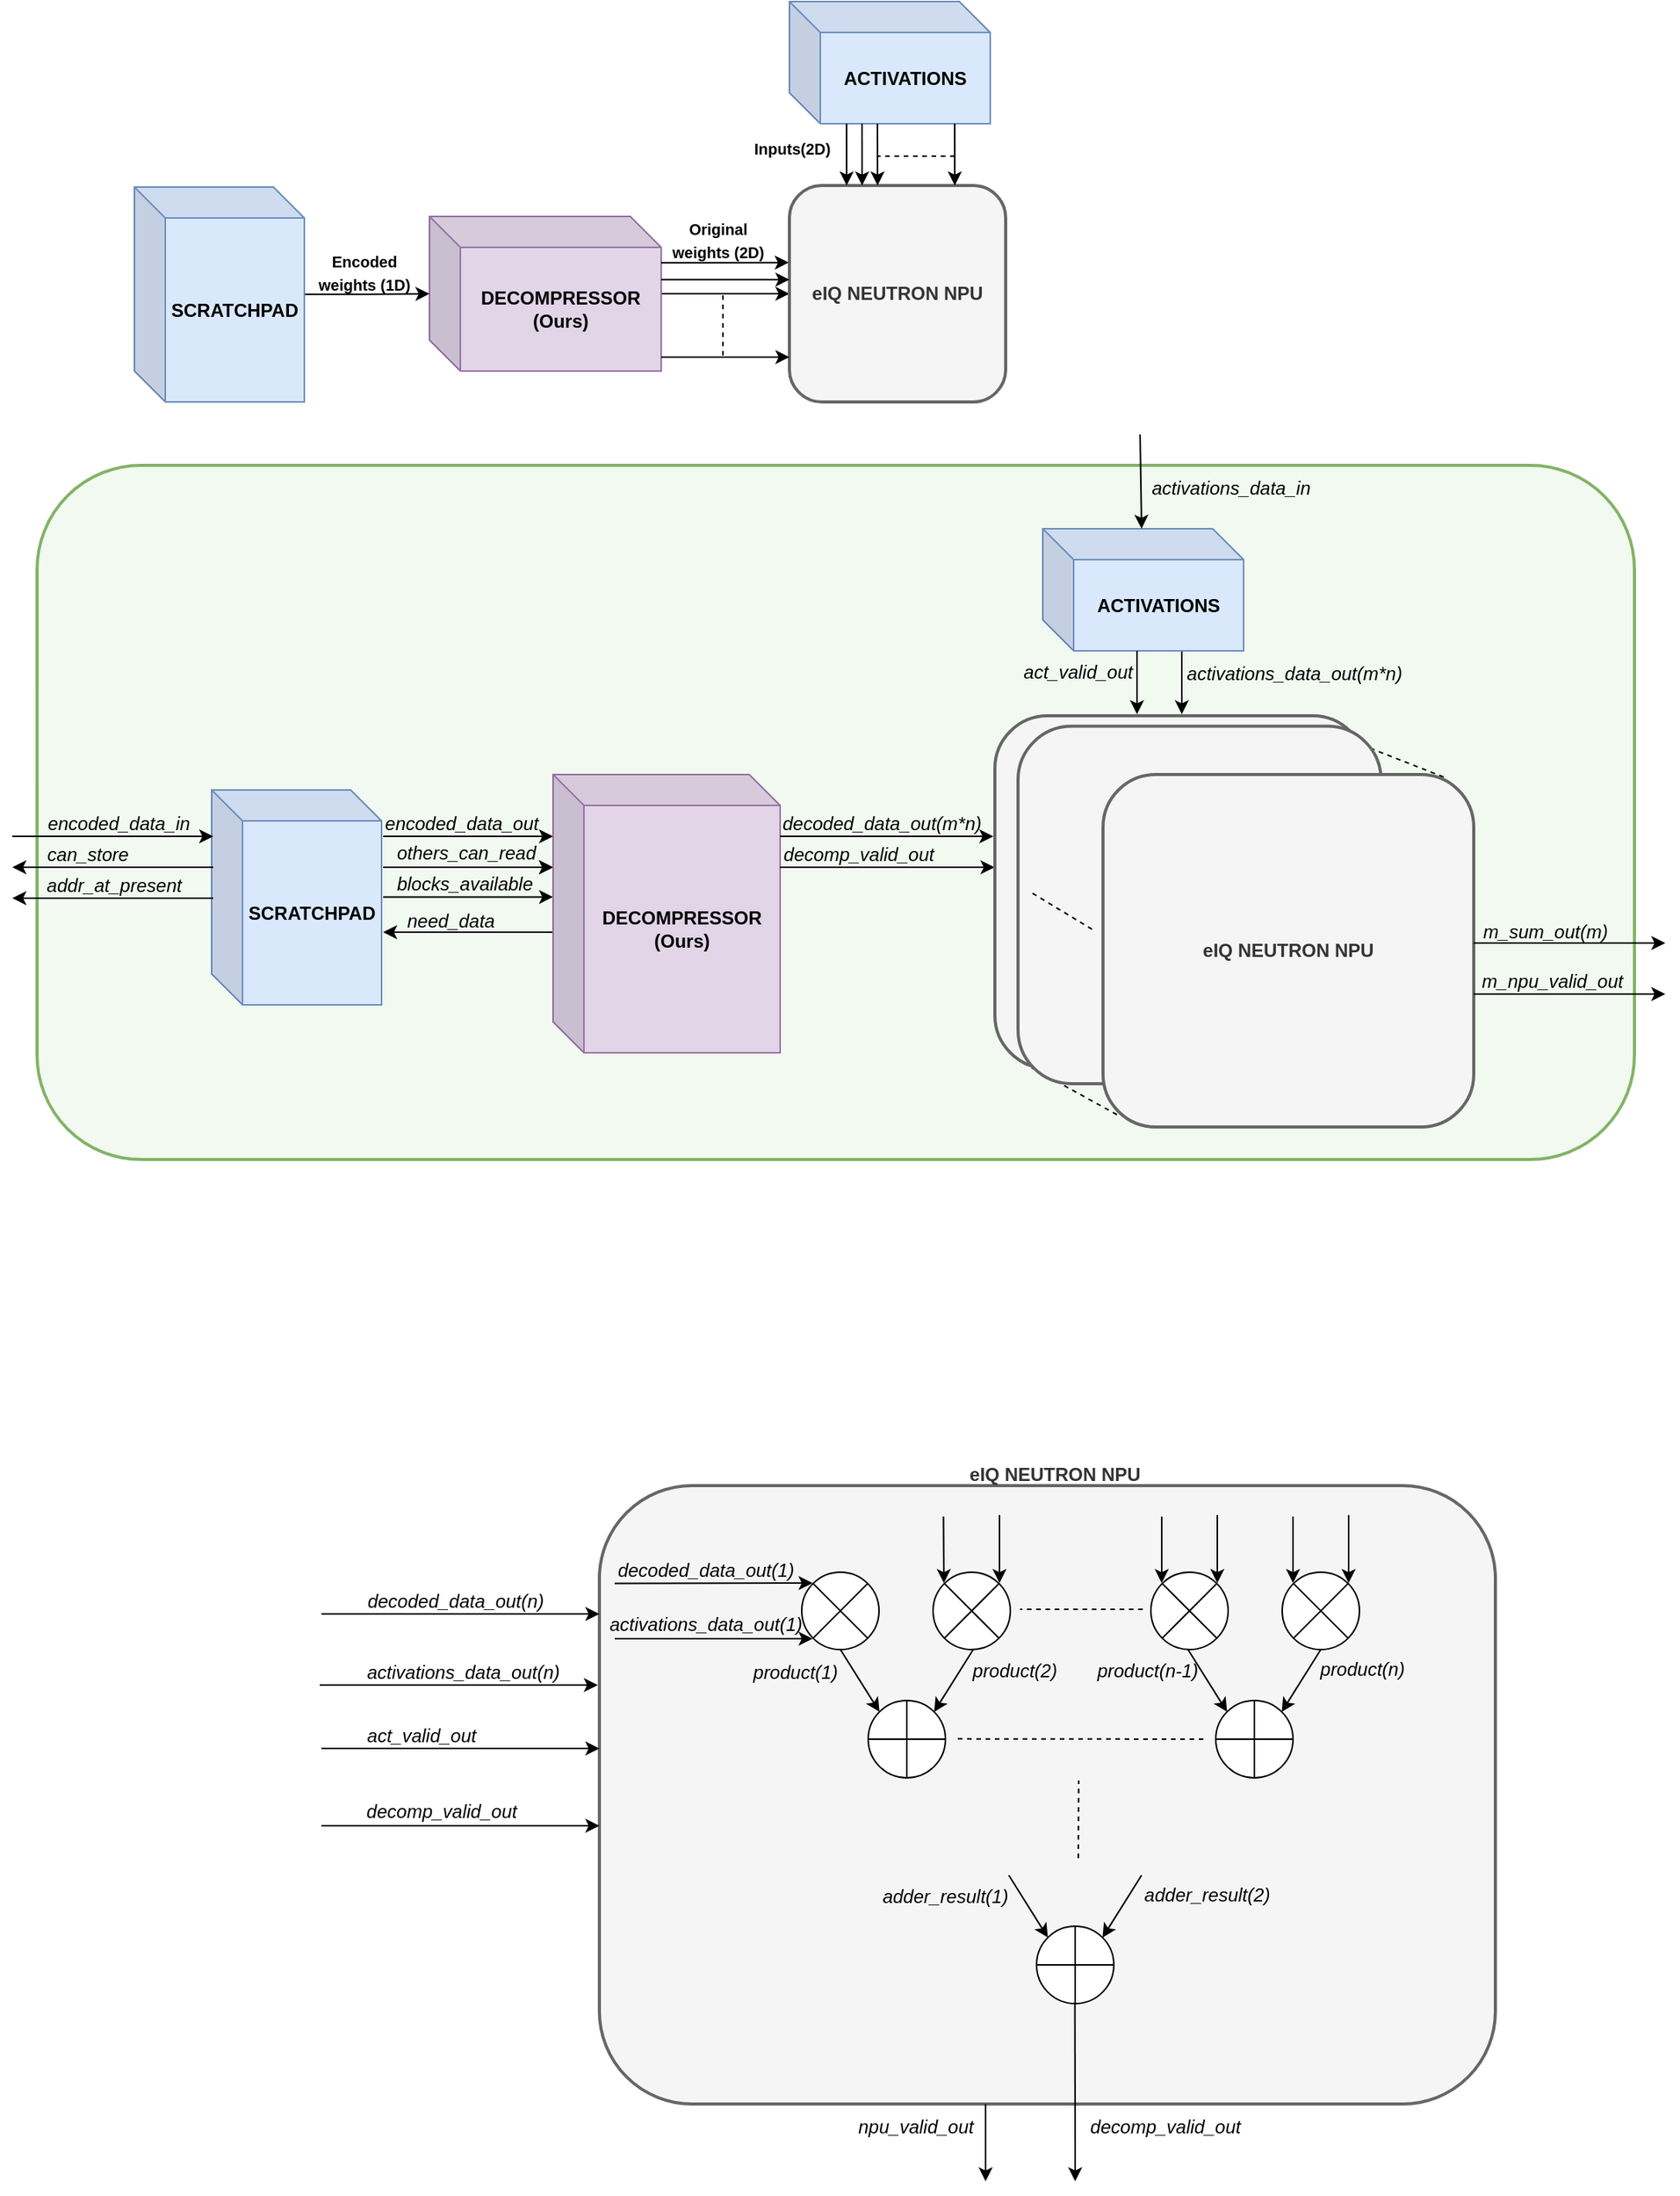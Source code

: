 <mxfile version="28.2.7">
  <diagram name="Page-1" id="RD2lEjMg1r9ExISt4TI4">
    <mxGraphModel dx="719" dy="411" grid="1" gridSize="10" guides="1" tooltips="1" connect="1" arrows="1" fold="1" page="1" pageScale="1" pageWidth="850" pageHeight="1100" math="0" shadow="0">
      <root>
        <mxCell id="0" />
        <mxCell id="1" parent="0" />
        <mxCell id="Bq_CaRP_6u7lmJN5WJHq-40" value="" style="rounded=1;whiteSpace=wrap;html=1;strokeWidth=2;fillColor=light-dark(#f1f9f0, #1f2f1e);strokeColor=#82b366;gradientColor=none;" parent="1" vertex="1">
          <mxGeometry x="26" y="440" width="1034" height="449" as="geometry" />
        </mxCell>
        <mxCell id="5oD5VQ0yYb9wX-e5ISNJ-6" value="" style="edgeStyle=orthogonalEdgeStyle;rounded=0;orthogonalLoop=1;jettySize=auto;html=1;" parent="1" source="5oD5VQ0yYb9wX-e5ISNJ-2" target="5oD5VQ0yYb9wX-e5ISNJ-5" edge="1">
          <mxGeometry relative="1" as="geometry" />
        </mxCell>
        <mxCell id="5oD5VQ0yYb9wX-e5ISNJ-2" value="&lt;b&gt;DECOMPRESSOR&lt;/b&gt;&lt;div&gt;&lt;b&gt;(Ours)&lt;/b&gt;&lt;/div&gt;" style="shape=cube;whiteSpace=wrap;html=1;boundedLbl=1;backgroundOutline=1;darkOpacity=0.05;darkOpacity2=0.1;fillColor=#e1d5e7;strokeColor=#9673a6;" parent="1" vertex="1">
          <mxGeometry x="280" y="279" width="150" height="100" as="geometry" />
        </mxCell>
        <mxCell id="5oD5VQ0yYb9wX-e5ISNJ-7" value="" style="edgeStyle=orthogonalEdgeStyle;rounded=0;orthogonalLoop=1;jettySize=auto;html=1;exitX=1.002;exitY=0.499;exitDx=0;exitDy=0;exitPerimeter=0;" parent="1" source="5oD5VQ0yYb9wX-e5ISNJ-3" target="5oD5VQ0yYb9wX-e5ISNJ-2" edge="1">
          <mxGeometry relative="1" as="geometry" />
        </mxCell>
        <mxCell id="5oD5VQ0yYb9wX-e5ISNJ-3" value="&lt;b&gt;SCRATCHPAD&lt;/b&gt;" style="shape=cube;whiteSpace=wrap;html=1;boundedLbl=1;backgroundOutline=1;darkOpacity=0.05;darkOpacity2=0.1;fillColor=#dae8fc;strokeColor=#6c8ebf;" parent="1" vertex="1">
          <mxGeometry x="89" y="260" width="110" height="139" as="geometry" />
        </mxCell>
        <mxCell id="5oD5VQ0yYb9wX-e5ISNJ-5" value="&lt;b&gt;eIQ NEUTRON NPU&lt;/b&gt;" style="rounded=1;whiteSpace=wrap;html=1;fillColor=#f5f5f5;strokeColor=#666666;strokeWidth=2;fontColor=#333333;" parent="1" vertex="1">
          <mxGeometry x="513" y="259" width="140" height="140" as="geometry" />
        </mxCell>
        <mxCell id="NZvLJ7g3TTBVGvGm7QKT-1" value="&lt;b&gt;ACTIVATIONS&lt;/b&gt;" style="shape=cube;whiteSpace=wrap;html=1;boundedLbl=1;backgroundOutline=1;darkOpacity=0.05;darkOpacity2=0.1;fillColor=#dae8fc;strokeColor=#6c8ebf;" parent="1" vertex="1">
          <mxGeometry x="513" y="140" width="130" height="79" as="geometry" />
        </mxCell>
        <mxCell id="NZvLJ7g3TTBVGvGm7QKT-3" value="&lt;b&gt;&lt;font style=&quot;font-size: 10px;&quot;&gt;Encoded weights (1D)&lt;/font&gt;&lt;/b&gt;" style="text;html=1;whiteSpace=wrap;strokeColor=none;fillColor=none;align=center;verticalAlign=middle;rounded=0;" parent="1" vertex="1">
          <mxGeometry x="203" y="300" width="70" height="30" as="geometry" />
        </mxCell>
        <mxCell id="NZvLJ7g3TTBVGvGm7QKT-4" value="&lt;b&gt;&lt;font style=&quot;font-size: 10px;&quot;&gt;Original weights (2D)&lt;/font&gt;&lt;/b&gt;" style="text;html=1;whiteSpace=wrap;strokeColor=none;fillColor=none;align=center;verticalAlign=middle;rounded=0;" parent="1" vertex="1">
          <mxGeometry x="432" y="279" width="70" height="30" as="geometry" />
        </mxCell>
        <mxCell id="NZvLJ7g3TTBVGvGm7QKT-5" value="" style="endArrow=classic;html=1;rounded=0;entryX=-0.003;entryY=0.356;entryDx=0;entryDy=0;entryPerimeter=0;" parent="1" target="5oD5VQ0yYb9wX-e5ISNJ-5" edge="1">
          <mxGeometry width="50" height="50" relative="1" as="geometry">
            <mxPoint x="430" y="309" as="sourcePoint" />
            <mxPoint x="510" y="309" as="targetPoint" />
          </mxGeometry>
        </mxCell>
        <mxCell id="NZvLJ7g3TTBVGvGm7QKT-6" value="" style="endArrow=classic;html=1;rounded=0;entryX=-0.003;entryY=0.356;entryDx=0;entryDy=0;entryPerimeter=0;" parent="1" edge="1">
          <mxGeometry width="50" height="50" relative="1" as="geometry">
            <mxPoint x="430" y="319.88" as="sourcePoint" />
            <mxPoint x="513" y="319.88" as="targetPoint" />
          </mxGeometry>
        </mxCell>
        <mxCell id="NZvLJ7g3TTBVGvGm7QKT-7" value="" style="endArrow=classic;html=1;rounded=0;entryX=-0.003;entryY=0.356;entryDx=0;entryDy=0;entryPerimeter=0;" parent="1" edge="1">
          <mxGeometry width="50" height="50" relative="1" as="geometry">
            <mxPoint x="430" y="370" as="sourcePoint" />
            <mxPoint x="513" y="370" as="targetPoint" />
          </mxGeometry>
        </mxCell>
        <mxCell id="NZvLJ7g3TTBVGvGm7QKT-8" value="" style="endArrow=none;dashed=1;html=1;rounded=0;" parent="1" edge="1">
          <mxGeometry width="50" height="50" relative="1" as="geometry">
            <mxPoint x="470" y="369" as="sourcePoint" />
            <mxPoint x="470" y="328" as="targetPoint" />
          </mxGeometry>
        </mxCell>
        <mxCell id="NZvLJ7g3TTBVGvGm7QKT-9" value="" style="endArrow=classic;html=1;rounded=0;entryX=0.479;entryY=0.007;entryDx=0;entryDy=0;entryPerimeter=0;" parent="1" edge="1">
          <mxGeometry width="50" height="50" relative="1" as="geometry">
            <mxPoint x="570" y="219" as="sourcePoint" />
            <mxPoint x="570.06" y="258.98" as="targetPoint" />
          </mxGeometry>
        </mxCell>
        <mxCell id="NZvLJ7g3TTBVGvGm7QKT-10" value="" style="endArrow=classic;html=1;rounded=0;entryX=0.479;entryY=0.007;entryDx=0;entryDy=0;entryPerimeter=0;" parent="1" edge="1">
          <mxGeometry width="50" height="50" relative="1" as="geometry">
            <mxPoint x="560" y="219" as="sourcePoint" />
            <mxPoint x="560.06" y="258.98" as="targetPoint" />
          </mxGeometry>
        </mxCell>
        <mxCell id="NZvLJ7g3TTBVGvGm7QKT-11" value="" style="endArrow=classic;html=1;rounded=0;entryX=0.479;entryY=0.007;entryDx=0;entryDy=0;entryPerimeter=0;" parent="1" edge="1">
          <mxGeometry width="50" height="50" relative="1" as="geometry">
            <mxPoint x="550" y="219.02" as="sourcePoint" />
            <mxPoint x="550.06" y="259" as="targetPoint" />
          </mxGeometry>
        </mxCell>
        <mxCell id="NZvLJ7g3TTBVGvGm7QKT-12" value="" style="endArrow=classic;html=1;rounded=0;entryX=0.479;entryY=0.007;entryDx=0;entryDy=0;entryPerimeter=0;" parent="1" edge="1">
          <mxGeometry width="50" height="50" relative="1" as="geometry">
            <mxPoint x="620" y="219" as="sourcePoint" />
            <mxPoint x="620.06" y="258.98" as="targetPoint" />
          </mxGeometry>
        </mxCell>
        <mxCell id="NZvLJ7g3TTBVGvGm7QKT-13" value="" style="endArrow=none;dashed=1;html=1;rounded=0;" parent="1" edge="1">
          <mxGeometry width="50" height="50" relative="1" as="geometry">
            <mxPoint x="620" y="240" as="sourcePoint" />
            <mxPoint x="570" y="240" as="targetPoint" />
          </mxGeometry>
        </mxCell>
        <mxCell id="NZvLJ7g3TTBVGvGm7QKT-14" value="&lt;b&gt;&lt;font style=&quot;font-size: 10px;&quot;&gt;Inputs(2D)&lt;/font&gt;&lt;/b&gt;" style="text;html=1;whiteSpace=wrap;strokeColor=none;fillColor=none;align=center;verticalAlign=middle;rounded=0;" parent="1" vertex="1">
          <mxGeometry x="480" y="220" width="70" height="30" as="geometry" />
        </mxCell>
        <mxCell id="Bq_CaRP_6u7lmJN5WJHq-1" value="&lt;b&gt;SCRATCHPAD&lt;/b&gt;" style="shape=cube;whiteSpace=wrap;html=1;boundedLbl=1;backgroundOutline=1;darkOpacity=0.05;darkOpacity2=0.1;fillColor=#dae8fc;strokeColor=#6c8ebf;" parent="1" vertex="1">
          <mxGeometry x="139" y="650" width="110" height="139" as="geometry" />
        </mxCell>
        <mxCell id="Bq_CaRP_6u7lmJN5WJHq-2" value="" style="endArrow=classic;html=1;rounded=0;" parent="1" edge="1">
          <mxGeometry width="50" height="50" relative="1" as="geometry">
            <mxPoint x="10" y="680" as="sourcePoint" />
            <mxPoint x="140" y="680" as="targetPoint" />
          </mxGeometry>
        </mxCell>
        <mxCell id="Bq_CaRP_6u7lmJN5WJHq-3" value="" style="endArrow=classic;html=1;rounded=0;" parent="1" edge="1">
          <mxGeometry width="50" height="50" relative="1" as="geometry">
            <mxPoint x="140" y="700" as="sourcePoint" />
            <mxPoint x="10" y="700" as="targetPoint" />
          </mxGeometry>
        </mxCell>
        <mxCell id="Bq_CaRP_6u7lmJN5WJHq-4" value="" style="endArrow=classic;html=1;rounded=0;" parent="1" edge="1">
          <mxGeometry width="50" height="50" relative="1" as="geometry">
            <mxPoint x="140" y="720" as="sourcePoint" />
            <mxPoint x="10" y="720" as="targetPoint" />
          </mxGeometry>
        </mxCell>
        <mxCell id="Bq_CaRP_6u7lmJN5WJHq-5" value="&lt;i&gt;encoded_data_in&lt;/i&gt;" style="text;html=1;whiteSpace=wrap;strokeColor=none;fillColor=none;align=center;verticalAlign=middle;rounded=0;" parent="1" vertex="1">
          <mxGeometry x="49" y="657" width="60" height="30" as="geometry" />
        </mxCell>
        <mxCell id="Bq_CaRP_6u7lmJN5WJHq-6" value="&lt;i&gt;can_store&lt;/i&gt;" style="text;html=1;whiteSpace=wrap;strokeColor=none;fillColor=none;align=center;verticalAlign=middle;rounded=0;" parent="1" vertex="1">
          <mxGeometry x="29" y="677" width="60" height="30" as="geometry" />
        </mxCell>
        <mxCell id="Bq_CaRP_6u7lmJN5WJHq-7" value="&lt;i&gt;addr_at_present&lt;/i&gt;" style="text;html=1;whiteSpace=wrap;strokeColor=none;fillColor=none;align=center;verticalAlign=middle;rounded=0;" parent="1" vertex="1">
          <mxGeometry x="46" y="697" width="60" height="30" as="geometry" />
        </mxCell>
        <mxCell id="Bq_CaRP_6u7lmJN5WJHq-8" value="" style="endArrow=classic;html=1;rounded=0;" parent="1" edge="1">
          <mxGeometry width="50" height="50" relative="1" as="geometry">
            <mxPoint x="250" y="680" as="sourcePoint" />
            <mxPoint x="360" y="680" as="targetPoint" />
          </mxGeometry>
        </mxCell>
        <mxCell id="Bq_CaRP_6u7lmJN5WJHq-9" value="&lt;i&gt;encoded_data_out&lt;/i&gt;" style="text;html=1;whiteSpace=wrap;strokeColor=none;fillColor=none;align=center;verticalAlign=middle;rounded=0;" parent="1" vertex="1">
          <mxGeometry x="271" y="657" width="60" height="30" as="geometry" />
        </mxCell>
        <mxCell id="Bq_CaRP_6u7lmJN5WJHq-10" value="" style="endArrow=classic;html=1;rounded=0;" parent="1" edge="1">
          <mxGeometry width="50" height="50" relative="1" as="geometry">
            <mxPoint x="250" y="700" as="sourcePoint" />
            <mxPoint x="360" y="700" as="targetPoint" />
          </mxGeometry>
        </mxCell>
        <mxCell id="Bq_CaRP_6u7lmJN5WJHq-11" value="&lt;i&gt;others_can_read&lt;/i&gt;" style="text;html=1;whiteSpace=wrap;strokeColor=none;fillColor=none;align=center;verticalAlign=middle;rounded=0;" parent="1" vertex="1">
          <mxGeometry x="274" y="676" width="60" height="30" as="geometry" />
        </mxCell>
        <mxCell id="Bq_CaRP_6u7lmJN5WJHq-14" value="" style="endArrow=classic;html=1;rounded=0;" parent="1" edge="1">
          <mxGeometry width="50" height="50" relative="1" as="geometry">
            <mxPoint x="250" y="700" as="sourcePoint" />
            <mxPoint x="360" y="700" as="targetPoint" />
          </mxGeometry>
        </mxCell>
        <mxCell id="Bq_CaRP_6u7lmJN5WJHq-15" value="" style="endArrow=classic;html=1;rounded=0;" parent="1" edge="1">
          <mxGeometry width="50" height="50" relative="1" as="geometry">
            <mxPoint x="250" y="719.21" as="sourcePoint" />
            <mxPoint x="360" y="719.21" as="targetPoint" />
          </mxGeometry>
        </mxCell>
        <mxCell id="Bq_CaRP_6u7lmJN5WJHq-16" value="&lt;i&gt;blocks_available&lt;/i&gt;" style="text;html=1;whiteSpace=wrap;strokeColor=none;fillColor=none;align=center;verticalAlign=middle;rounded=0;" parent="1" vertex="1">
          <mxGeometry x="273" y="696" width="60" height="30" as="geometry" />
        </mxCell>
        <mxCell id="Bq_CaRP_6u7lmJN5WJHq-17" value="" style="endArrow=classic;html=1;rounded=0;" parent="1" edge="1">
          <mxGeometry width="50" height="50" relative="1" as="geometry">
            <mxPoint x="360" y="742" as="sourcePoint" />
            <mxPoint x="250" y="742" as="targetPoint" />
          </mxGeometry>
        </mxCell>
        <mxCell id="Bq_CaRP_6u7lmJN5WJHq-18" value="&lt;i&gt;need_data&lt;/i&gt;" style="text;html=1;whiteSpace=wrap;strokeColor=none;fillColor=none;align=center;verticalAlign=middle;rounded=0;" parent="1" vertex="1">
          <mxGeometry x="264" y="720" width="60" height="30" as="geometry" />
        </mxCell>
        <mxCell id="Bq_CaRP_6u7lmJN5WJHq-19" value="&lt;b&gt;DECOMPRESSOR&lt;/b&gt;&lt;div&gt;&lt;b&gt;(Ours)&lt;/b&gt;&lt;/div&gt;" style="shape=cube;whiteSpace=wrap;html=1;boundedLbl=1;backgroundOutline=1;darkOpacity=0.05;darkOpacity2=0.1;fillColor=#e1d5e7;strokeColor=#9673a6;" parent="1" vertex="1">
          <mxGeometry x="360" y="640" width="147" height="180" as="geometry" />
        </mxCell>
        <mxCell id="Bq_CaRP_6u7lmJN5WJHq-20" value="" style="endArrow=classic;html=1;rounded=0;" parent="1" edge="1">
          <mxGeometry width="50" height="50" relative="1" as="geometry">
            <mxPoint x="507" y="680" as="sourcePoint" />
            <mxPoint x="645" y="680" as="targetPoint" />
          </mxGeometry>
        </mxCell>
        <mxCell id="Bq_CaRP_6u7lmJN5WJHq-21" value="&lt;i&gt;decoded_data_out(m*n)&lt;/i&gt;" style="text;html=1;whiteSpace=wrap;strokeColor=none;fillColor=none;align=center;verticalAlign=middle;rounded=0;" parent="1" vertex="1">
          <mxGeometry x="544" y="657" width="58" height="30" as="geometry" />
        </mxCell>
        <mxCell id="Bq_CaRP_6u7lmJN5WJHq-22" value="" style="endArrow=classic;html=1;rounded=0;entryX=-0.001;entryY=0.43;entryDx=0;entryDy=0;entryPerimeter=0;" parent="1" target="Bq_CaRP_6u7lmJN5WJHq-24" edge="1">
          <mxGeometry width="50" height="50" relative="1" as="geometry">
            <mxPoint x="507" y="700" as="sourcePoint" />
            <mxPoint x="640" y="700" as="targetPoint" />
          </mxGeometry>
        </mxCell>
        <mxCell id="Bq_CaRP_6u7lmJN5WJHq-23" value="&lt;i&gt;decomp_valid_out&lt;/i&gt;" style="text;html=1;whiteSpace=wrap;strokeColor=none;fillColor=none;align=center;verticalAlign=middle;rounded=0;" parent="1" vertex="1">
          <mxGeometry x="529" y="677" width="58" height="30" as="geometry" />
        </mxCell>
        <mxCell id="Bq_CaRP_6u7lmJN5WJHq-29" value="" style="endArrow=none;dashed=1;html=1;rounded=0;" parent="1" edge="1">
          <mxGeometry width="50" height="50" relative="1" as="geometry">
            <mxPoint x="725" y="860" as="sourcePoint" />
            <mxPoint x="665" y="827" as="targetPoint" />
          </mxGeometry>
        </mxCell>
        <mxCell id="Bq_CaRP_6u7lmJN5WJHq-30" value="" style="endArrow=none;dashed=1;html=1;rounded=0;exitX=0.906;exitY=0.007;exitDx=0;exitDy=0;exitPerimeter=0;" parent="1" edge="1">
          <mxGeometry width="50" height="50" relative="1" as="geometry">
            <mxPoint x="936.44" y="641.596" as="sourcePoint" />
            <mxPoint x="843" y="605" as="targetPoint" />
          </mxGeometry>
        </mxCell>
        <mxCell id="Bq_CaRP_6u7lmJN5WJHq-31" value="" style="endArrow=classic;html=1;rounded=0;" parent="1" edge="1">
          <mxGeometry width="50" height="50" relative="1" as="geometry">
            <mxPoint x="767" y="560" as="sourcePoint" />
            <mxPoint x="767" y="601" as="targetPoint" />
          </mxGeometry>
        </mxCell>
        <mxCell id="Bq_CaRP_6u7lmJN5WJHq-32" value="&lt;b&gt;ACTIVATIONS&lt;/b&gt;" style="shape=cube;whiteSpace=wrap;html=1;boundedLbl=1;backgroundOutline=1;darkOpacity=0.05;darkOpacity2=0.1;fillColor=#dae8fc;strokeColor=#6c8ebf;" parent="1" vertex="1">
          <mxGeometry x="677" y="481" width="130" height="79" as="geometry" />
        </mxCell>
        <mxCell id="Bq_CaRP_6u7lmJN5WJHq-33" value="&lt;i&gt;activations_data_out(m*n)&lt;/i&gt;" style="text;html=1;whiteSpace=wrap;strokeColor=none;fillColor=none;align=center;verticalAlign=middle;rounded=0;" parent="1" vertex="1">
          <mxGeometry x="770" y="560" width="140" height="30" as="geometry" />
        </mxCell>
        <mxCell id="Bq_CaRP_6u7lmJN5WJHq-34" value="" style="endArrow=classic;html=1;rounded=0;" parent="1" edge="1">
          <mxGeometry width="50" height="50" relative="1" as="geometry">
            <mxPoint x="738" y="560" as="sourcePoint" />
            <mxPoint x="738" y="601" as="targetPoint" />
          </mxGeometry>
        </mxCell>
        <mxCell id="Bq_CaRP_6u7lmJN5WJHq-35" value="&lt;i&gt;act_valid_out&lt;/i&gt;" style="text;html=1;whiteSpace=wrap;strokeColor=none;fillColor=none;align=center;verticalAlign=middle;rounded=0;" parent="1" vertex="1">
          <mxGeometry x="671" y="559" width="58" height="30" as="geometry" />
        </mxCell>
        <mxCell id="Bq_CaRP_6u7lmJN5WJHq-37" value="&lt;i&gt;m_sum_out(m)&lt;/i&gt;" style="text;html=1;whiteSpace=wrap;strokeColor=none;fillColor=none;align=center;verticalAlign=middle;rounded=0;" parent="1" vertex="1">
          <mxGeometry x="957" y="727" width="91" height="30" as="geometry" />
        </mxCell>
        <mxCell id="Bq_CaRP_6u7lmJN5WJHq-39" value="&lt;i&gt;m_npu_valid_out&lt;/i&gt;" style="text;html=1;whiteSpace=wrap;strokeColor=none;fillColor=none;align=center;verticalAlign=middle;rounded=0;" parent="1" vertex="1">
          <mxGeometry x="957" y="759" width="100" height="30" as="geometry" />
        </mxCell>
        <mxCell id="a6OfHJXsRDDOmAkQMJqt-1" value="" style="rounded=1;whiteSpace=wrap;html=1;fillColor=#f5f5f5;strokeColor=#666666;strokeWidth=2;fontColor=#333333;" parent="1" vertex="1">
          <mxGeometry x="390" y="1100" width="580" height="400" as="geometry" />
        </mxCell>
        <mxCell id="a6OfHJXsRDDOmAkQMJqt-2" value="" style="endArrow=classic;html=1;rounded=0;" parent="1" edge="1">
          <mxGeometry width="50" height="50" relative="1" as="geometry">
            <mxPoint x="210" y="1183" as="sourcePoint" />
            <mxPoint x="390" y="1183" as="targetPoint" />
          </mxGeometry>
        </mxCell>
        <mxCell id="a6OfHJXsRDDOmAkQMJqt-3" value="&lt;i&gt;decoded_data_out(n&lt;/i&gt;&lt;i style=&quot;background-color: transparent; color: light-dark(rgb(0, 0, 0), rgb(255, 255, 255));&quot;&gt;)&lt;/i&gt;" style="text;html=1;whiteSpace=wrap;strokeColor=none;fillColor=none;align=center;verticalAlign=middle;rounded=0;" parent="1" vertex="1">
          <mxGeometry x="268" y="1160" width="58" height="30" as="geometry" />
        </mxCell>
        <mxCell id="a6OfHJXsRDDOmAkQMJqt-5" value="" style="group" parent="1" vertex="1" connectable="0">
          <mxGeometry x="646" y="602" width="420" height="266" as="geometry" />
        </mxCell>
        <mxCell id="Bq_CaRP_6u7lmJN5WJHq-24" value="&lt;b&gt;eIQ NEUTRON NPU&lt;/b&gt;" style="rounded=1;whiteSpace=wrap;html=1;fillColor=#f5f5f5;strokeColor=#666666;strokeWidth=2;fontColor=#333333;" parent="a6OfHJXsRDDOmAkQMJqt-5" vertex="1">
          <mxGeometry width="240" height="228" as="geometry" />
        </mxCell>
        <mxCell id="Bq_CaRP_6u7lmJN5WJHq-26" value="&lt;b&gt;eIQ NEUTRON NPU&lt;/b&gt;" style="rounded=1;whiteSpace=wrap;html=1;fillColor=#f5f5f5;strokeColor=#666666;strokeWidth=2;fontColor=#333333;" parent="a6OfHJXsRDDOmAkQMJqt-5" vertex="1">
          <mxGeometry x="15" y="6.75" width="235" height="231.25" as="geometry" />
        </mxCell>
        <mxCell id="Bq_CaRP_6u7lmJN5WJHq-27" value="&lt;b&gt;eIQ NEUTRON NPU&lt;/b&gt;" style="rounded=1;whiteSpace=wrap;html=1;fillColor=#f5f5f5;strokeColor=#666666;strokeWidth=2;fontColor=#333333;" parent="a6OfHJXsRDDOmAkQMJqt-5" vertex="1">
          <mxGeometry x="70" y="38" width="240" height="228" as="geometry" />
        </mxCell>
        <mxCell id="Bq_CaRP_6u7lmJN5WJHq-28" value="" style="endArrow=none;dashed=1;html=1;rounded=0;exitX=0.191;exitY=0.568;exitDx=0;exitDy=0;exitPerimeter=0;" parent="a6OfHJXsRDDOmAkQMJqt-5" edge="1">
          <mxGeometry width="50" height="50" relative="1" as="geometry">
            <mxPoint x="62.885" y="138.1" as="sourcePoint" />
            <mxPoint x="23" y="114" as="targetPoint" />
          </mxGeometry>
        </mxCell>
        <mxCell id="Bq_CaRP_6u7lmJN5WJHq-36" value="" style="endArrow=classic;html=1;rounded=0;" parent="a6OfHJXsRDDOmAkQMJqt-5" edge="1">
          <mxGeometry width="50" height="50" relative="1" as="geometry">
            <mxPoint x="310" y="147" as="sourcePoint" />
            <mxPoint x="434" y="147" as="targetPoint" />
          </mxGeometry>
        </mxCell>
        <mxCell id="Bq_CaRP_6u7lmJN5WJHq-38" value="" style="endArrow=classic;html=1;rounded=0;" parent="a6OfHJXsRDDOmAkQMJqt-5" edge="1">
          <mxGeometry width="50" height="50" relative="1" as="geometry">
            <mxPoint x="310" y="180" as="sourcePoint" />
            <mxPoint x="434" y="180" as="targetPoint" />
          </mxGeometry>
        </mxCell>
        <mxCell id="a6OfHJXsRDDOmAkQMJqt-7" value="" style="endArrow=classic;html=1;rounded=0;" parent="1" edge="1">
          <mxGeometry width="50" height="50" relative="1" as="geometry">
            <mxPoint x="209" y="1229" as="sourcePoint" />
            <mxPoint x="389" y="1229" as="targetPoint" />
          </mxGeometry>
        </mxCell>
        <mxCell id="a6OfHJXsRDDOmAkQMJqt-8" value="&lt;i&gt;activations_data_out(n&lt;/i&gt;&lt;i style=&quot;background-color: transparent; color: light-dark(rgb(0, 0, 0), rgb(255, 255, 255));&quot;&gt;)&lt;/i&gt;" style="text;html=1;whiteSpace=wrap;strokeColor=none;fillColor=none;align=center;verticalAlign=middle;rounded=0;" parent="1" vertex="1">
          <mxGeometry x="273" y="1206" width="58" height="30" as="geometry" />
        </mxCell>
        <mxCell id="a6OfHJXsRDDOmAkQMJqt-9" value="&lt;i&gt;decomp_valid_out&lt;/i&gt;" style="text;html=1;whiteSpace=wrap;strokeColor=none;fillColor=none;align=center;verticalAlign=middle;rounded=0;" parent="1" vertex="1">
          <mxGeometry x="259" y="1296" width="58" height="30" as="geometry" />
        </mxCell>
        <mxCell id="a6OfHJXsRDDOmAkQMJqt-10" value="&lt;i&gt;act_valid_out&lt;/i&gt;" style="text;html=1;whiteSpace=wrap;strokeColor=none;fillColor=none;align=center;verticalAlign=middle;rounded=0;" parent="1" vertex="1">
          <mxGeometry x="246" y="1247" width="58" height="30" as="geometry" />
        </mxCell>
        <mxCell id="a6OfHJXsRDDOmAkQMJqt-12" value="" style="endArrow=classic;html=1;rounded=0;" parent="1" edge="1">
          <mxGeometry width="50" height="50" relative="1" as="geometry">
            <mxPoint x="210" y="1270" as="sourcePoint" />
            <mxPoint x="390" y="1270" as="targetPoint" />
          </mxGeometry>
        </mxCell>
        <mxCell id="a6OfHJXsRDDOmAkQMJqt-13" value="" style="endArrow=classic;html=1;rounded=0;" parent="1" edge="1">
          <mxGeometry width="50" height="50" relative="1" as="geometry">
            <mxPoint x="210" y="1320" as="sourcePoint" />
            <mxPoint x="390" y="1320" as="targetPoint" />
          </mxGeometry>
        </mxCell>
        <mxCell id="a6OfHJXsRDDOmAkQMJqt-15" value="" style="verticalLabelPosition=bottom;shadow=0;dashed=0;align=center;html=1;verticalAlign=top;shape=mxgraph.electrical.abstract.multiplier;" parent="1" vertex="1">
          <mxGeometry x="521" y="1156" width="50" height="50" as="geometry" />
        </mxCell>
        <mxCell id="a6OfHJXsRDDOmAkQMJqt-16" value="" style="verticalLabelPosition=bottom;shadow=0;dashed=0;align=center;html=1;verticalAlign=top;shape=mxgraph.electrical.abstract.multiplier;" parent="1" vertex="1">
          <mxGeometry x="606" y="1156" width="50" height="50" as="geometry" />
        </mxCell>
        <mxCell id="a6OfHJXsRDDOmAkQMJqt-17" value="" style="verticalLabelPosition=bottom;shadow=0;dashed=0;align=center;html=1;verticalAlign=top;shape=mxgraph.electrical.abstract.multiplier;" parent="1" vertex="1">
          <mxGeometry x="747" y="1156" width="50" height="50" as="geometry" />
        </mxCell>
        <mxCell id="a6OfHJXsRDDOmAkQMJqt-18" value="" style="verticalLabelPosition=bottom;shadow=0;dashed=0;align=center;html=1;verticalAlign=top;shape=mxgraph.electrical.abstract.multiplier;" parent="1" vertex="1">
          <mxGeometry x="832" y="1156" width="50" height="50" as="geometry" />
        </mxCell>
        <mxCell id="a6OfHJXsRDDOmAkQMJqt-21" value="" style="endArrow=classic;html=1;rounded=0;exitX=0.017;exitY=0.158;exitDx=0;exitDy=0;exitPerimeter=0;" parent="1" source="a6OfHJXsRDDOmAkQMJqt-1" edge="1">
          <mxGeometry width="50" height="50" relative="1" as="geometry">
            <mxPoint x="400" y="1160" as="sourcePoint" />
            <mxPoint x="528" y="1163" as="targetPoint" />
          </mxGeometry>
        </mxCell>
        <mxCell id="a6OfHJXsRDDOmAkQMJqt-22" value="" style="endArrow=classic;html=1;rounded=0;" parent="1" edge="1">
          <mxGeometry width="50" height="50" relative="1" as="geometry">
            <mxPoint x="400" y="1199" as="sourcePoint" />
            <mxPoint x="528" y="1199" as="targetPoint" />
          </mxGeometry>
        </mxCell>
        <mxCell id="a6OfHJXsRDDOmAkQMJqt-23" value="&lt;i&gt;decoded_data_out(1&lt;/i&gt;&lt;i style=&quot;background-color: transparent; color: light-dark(rgb(0, 0, 0), rgb(255, 255, 255));&quot;&gt;)&lt;/i&gt;" style="text;html=1;whiteSpace=wrap;strokeColor=none;fillColor=none;align=center;verticalAlign=middle;rounded=0;" parent="1" vertex="1">
          <mxGeometry x="430" y="1140" width="58" height="30" as="geometry" />
        </mxCell>
        <mxCell id="a6OfHJXsRDDOmAkQMJqt-24" value="&lt;i&gt;activations_data_out(1&lt;/i&gt;&lt;i style=&quot;background-color: transparent; color: light-dark(rgb(0, 0, 0), rgb(255, 255, 255));&quot;&gt;)&lt;/i&gt;" style="text;html=1;whiteSpace=wrap;strokeColor=none;fillColor=none;align=center;verticalAlign=middle;rounded=0;" parent="1" vertex="1">
          <mxGeometry x="430" y="1175" width="58" height="30" as="geometry" />
        </mxCell>
        <mxCell id="a6OfHJXsRDDOmAkQMJqt-28" value="" style="endArrow=classic;html=1;rounded=0;" parent="1" edge="1">
          <mxGeometry width="50" height="50" relative="1" as="geometry">
            <mxPoint x="649" y="1119" as="sourcePoint" />
            <mxPoint x="649" y="1163" as="targetPoint" />
          </mxGeometry>
        </mxCell>
        <mxCell id="a6OfHJXsRDDOmAkQMJqt-29" value="" style="endArrow=classic;html=1;rounded=0;exitX=0.384;exitY=0.05;exitDx=0;exitDy=0;exitPerimeter=0;" parent="1" source="a6OfHJXsRDDOmAkQMJqt-1" edge="1">
          <mxGeometry width="50" height="50" relative="1" as="geometry">
            <mxPoint x="613" y="1122" as="sourcePoint" />
            <mxPoint x="613" y="1163" as="targetPoint" />
          </mxGeometry>
        </mxCell>
        <mxCell id="a6OfHJXsRDDOmAkQMJqt-30" value="" style="endArrow=classic;html=1;rounded=0;" parent="1" edge="1">
          <mxGeometry width="50" height="50" relative="1" as="geometry">
            <mxPoint x="790" y="1119" as="sourcePoint" />
            <mxPoint x="790" y="1163" as="targetPoint" />
          </mxGeometry>
        </mxCell>
        <mxCell id="a6OfHJXsRDDOmAkQMJqt-31" value="" style="endArrow=classic;html=1;rounded=0;exitX=0.384;exitY=0.05;exitDx=0;exitDy=0;exitPerimeter=0;" parent="1" edge="1">
          <mxGeometry width="50" height="50" relative="1" as="geometry">
            <mxPoint x="754" y="1120" as="sourcePoint" />
            <mxPoint x="754" y="1163" as="targetPoint" />
          </mxGeometry>
        </mxCell>
        <mxCell id="a6OfHJXsRDDOmAkQMJqt-32" value="" style="endArrow=classic;html=1;rounded=0;" parent="1" edge="1">
          <mxGeometry width="50" height="50" relative="1" as="geometry">
            <mxPoint x="875" y="1119" as="sourcePoint" />
            <mxPoint x="875" y="1163" as="targetPoint" />
          </mxGeometry>
        </mxCell>
        <mxCell id="a6OfHJXsRDDOmAkQMJqt-33" value="" style="endArrow=classic;html=1;rounded=0;exitX=0.384;exitY=0.05;exitDx=0;exitDy=0;exitPerimeter=0;" parent="1" edge="1">
          <mxGeometry width="50" height="50" relative="1" as="geometry">
            <mxPoint x="839" y="1120" as="sourcePoint" />
            <mxPoint x="839" y="1163" as="targetPoint" />
          </mxGeometry>
        </mxCell>
        <mxCell id="a6OfHJXsRDDOmAkQMJqt-34" value="" style="endArrow=none;dashed=1;html=1;rounded=0;exitX=0.603;exitY=0.2;exitDx=0;exitDy=0;exitPerimeter=0;entryX=0.466;entryY=0.2;entryDx=0;entryDy=0;entryPerimeter=0;" parent="1" edge="1">
          <mxGeometry width="50" height="50" relative="1" as="geometry">
            <mxPoint x="741.74" y="1180" as="sourcePoint" />
            <mxPoint x="662.28" y="1180" as="targetPoint" />
          </mxGeometry>
        </mxCell>
        <mxCell id="a6OfHJXsRDDOmAkQMJqt-35" value="" style="endArrow=classic;html=1;rounded=0;exitX=0.384;exitY=0.05;exitDx=0;exitDy=0;exitPerimeter=0;entryX=0;entryY=0.5;entryDx=0;entryDy=0;entryPerimeter=0;" parent="1" target="a6OfHJXsRDDOmAkQMJqt-43" edge="1">
          <mxGeometry width="50" height="50" relative="1" as="geometry">
            <mxPoint x="546" y="1206" as="sourcePoint" />
            <mxPoint x="546" y="1249" as="targetPoint" />
          </mxGeometry>
        </mxCell>
        <mxCell id="a6OfHJXsRDDOmAkQMJqt-38" value="&lt;i&gt;product(1)&lt;/i&gt;" style="text;html=1;whiteSpace=wrap;strokeColor=none;fillColor=none;align=center;verticalAlign=middle;rounded=0;" parent="1" vertex="1">
          <mxGeometry x="488" y="1206" width="58" height="30" as="geometry" />
        </mxCell>
        <mxCell id="a6OfHJXsRDDOmAkQMJqt-39" value="" style="endArrow=classic;html=1;rounded=0;exitX=0.384;exitY=0.05;exitDx=0;exitDy=0;exitPerimeter=0;entryX=0.5;entryY=0;entryDx=0;entryDy=0;entryPerimeter=0;" parent="1" target="a6OfHJXsRDDOmAkQMJqt-43" edge="1">
          <mxGeometry width="50" height="50" relative="1" as="geometry">
            <mxPoint x="632" y="1206" as="sourcePoint" />
            <mxPoint x="632" y="1249" as="targetPoint" />
          </mxGeometry>
        </mxCell>
        <mxCell id="a6OfHJXsRDDOmAkQMJqt-40" value="&lt;i&gt;product(2)&lt;/i&gt;" style="text;html=1;whiteSpace=wrap;strokeColor=none;fillColor=none;align=center;verticalAlign=middle;rounded=0;" parent="1" vertex="1">
          <mxGeometry x="630" y="1205" width="58" height="30" as="geometry" />
        </mxCell>
        <mxCell id="a6OfHJXsRDDOmAkQMJqt-43" value="" style="verticalLabelPosition=bottom;shadow=0;dashed=0;align=center;html=1;verticalAlign=top;shape=mxgraph.electrical.abstract.multiplier;rotation=45;" parent="1" vertex="1">
          <mxGeometry x="564" y="1239" width="50" height="50" as="geometry" />
        </mxCell>
        <mxCell id="a6OfHJXsRDDOmAkQMJqt-44" value="" style="endArrow=classic;html=1;rounded=0;exitX=0.384;exitY=0.05;exitDx=0;exitDy=0;exitPerimeter=0;entryX=0;entryY=0.5;entryDx=0;entryDy=0;entryPerimeter=0;" parent="1" target="a6OfHJXsRDDOmAkQMJqt-48" edge="1">
          <mxGeometry width="50" height="50" relative="1" as="geometry">
            <mxPoint x="771" y="1206" as="sourcePoint" />
            <mxPoint x="771" y="1249" as="targetPoint" />
          </mxGeometry>
        </mxCell>
        <mxCell id="a6OfHJXsRDDOmAkQMJqt-45" value="&lt;i&gt;product(n-1)&lt;/i&gt;" style="text;html=1;whiteSpace=wrap;strokeColor=none;fillColor=none;align=center;verticalAlign=middle;rounded=0;" parent="1" vertex="1">
          <mxGeometry x="705" y="1205" width="80" height="30" as="geometry" />
        </mxCell>
        <mxCell id="a6OfHJXsRDDOmAkQMJqt-46" value="" style="endArrow=classic;html=1;rounded=0;exitX=0.384;exitY=0.05;exitDx=0;exitDy=0;exitPerimeter=0;entryX=0.5;entryY=0;entryDx=0;entryDy=0;entryPerimeter=0;" parent="1" target="a6OfHJXsRDDOmAkQMJqt-48" edge="1">
          <mxGeometry width="50" height="50" relative="1" as="geometry">
            <mxPoint x="857" y="1206" as="sourcePoint" />
            <mxPoint x="857" y="1249" as="targetPoint" />
          </mxGeometry>
        </mxCell>
        <mxCell id="a6OfHJXsRDDOmAkQMJqt-47" value="&lt;i&gt;product(n)&lt;/i&gt;" style="text;html=1;whiteSpace=wrap;strokeColor=none;fillColor=none;align=center;verticalAlign=middle;rounded=0;" parent="1" vertex="1">
          <mxGeometry x="855" y="1204" width="58" height="30" as="geometry" />
        </mxCell>
        <mxCell id="a6OfHJXsRDDOmAkQMJqt-48" value="" style="verticalLabelPosition=bottom;shadow=0;dashed=0;align=center;html=1;verticalAlign=top;shape=mxgraph.electrical.abstract.multiplier;rotation=45;" parent="1" vertex="1">
          <mxGeometry x="789" y="1239" width="50" height="50" as="geometry" />
        </mxCell>
        <mxCell id="a6OfHJXsRDDOmAkQMJqt-49" value="" style="endArrow=none;dashed=1;html=1;rounded=0;entryX=0.466;entryY=0.2;entryDx=0;entryDy=0;entryPerimeter=0;" parent="1" edge="1">
          <mxGeometry width="50" height="50" relative="1" as="geometry">
            <mxPoint x="781" y="1264" as="sourcePoint" />
            <mxPoint x="620.27" y="1263.8" as="targetPoint" />
          </mxGeometry>
        </mxCell>
        <mxCell id="a6OfHJXsRDDOmAkQMJqt-50" value="&lt;b style=&quot;color: rgb(51, 51, 51);&quot;&gt;eIQ NEUTRON NPU&lt;/b&gt;" style="text;html=1;whiteSpace=wrap;strokeColor=none;fillColor=none;align=center;verticalAlign=middle;rounded=0;" parent="1" vertex="1">
          <mxGeometry x="620" y="1078" width="130" height="30" as="geometry" />
        </mxCell>
        <mxCell id="a6OfHJXsRDDOmAkQMJqt-51" value="" style="endArrow=none;dashed=1;html=1;rounded=0;entryX=0.466;entryY=0.2;entryDx=0;entryDy=0;entryPerimeter=0;" parent="1" edge="1">
          <mxGeometry width="50" height="50" relative="1" as="geometry">
            <mxPoint x="700" y="1341" as="sourcePoint" />
            <mxPoint x="700.27" y="1290.71" as="targetPoint" />
          </mxGeometry>
        </mxCell>
        <mxCell id="a6OfHJXsRDDOmAkQMJqt-52" value="" style="endArrow=classic;html=1;rounded=0;exitX=0.384;exitY=0.05;exitDx=0;exitDy=0;exitPerimeter=0;entryX=0;entryY=0.5;entryDx=0;entryDy=0;entryPerimeter=0;" parent="1" target="a6OfHJXsRDDOmAkQMJqt-56" edge="1">
          <mxGeometry width="50" height="50" relative="1" as="geometry">
            <mxPoint x="655" y="1352" as="sourcePoint" />
            <mxPoint x="655" y="1395" as="targetPoint" />
          </mxGeometry>
        </mxCell>
        <mxCell id="a6OfHJXsRDDOmAkQMJqt-53" value="&lt;i&gt;adder_result(1)&lt;/i&gt;" style="text;html=1;whiteSpace=wrap;strokeColor=none;fillColor=none;align=center;verticalAlign=middle;rounded=0;" parent="1" vertex="1">
          <mxGeometry x="570" y="1351" width="88" height="30" as="geometry" />
        </mxCell>
        <mxCell id="a6OfHJXsRDDOmAkQMJqt-54" value="" style="endArrow=classic;html=1;rounded=0;exitX=0.384;exitY=0.05;exitDx=0;exitDy=0;exitPerimeter=0;entryX=0.5;entryY=0;entryDx=0;entryDy=0;entryPerimeter=0;" parent="1" target="a6OfHJXsRDDOmAkQMJqt-56" edge="1">
          <mxGeometry width="50" height="50" relative="1" as="geometry">
            <mxPoint x="741" y="1352" as="sourcePoint" />
            <mxPoint x="741" y="1395" as="targetPoint" />
          </mxGeometry>
        </mxCell>
        <mxCell id="a6OfHJXsRDDOmAkQMJqt-55" value="&lt;i&gt;adder_result(2&lt;/i&gt;&lt;i style=&quot;background-color: transparent; color: light-dark(rgb(0, 0, 0), rgb(255, 255, 255));&quot;&gt;)&lt;/i&gt;" style="text;html=1;whiteSpace=wrap;strokeColor=none;fillColor=none;align=center;verticalAlign=middle;rounded=0;" parent="1" vertex="1">
          <mxGeometry x="741" y="1350" width="85" height="30" as="geometry" />
        </mxCell>
        <mxCell id="a6OfHJXsRDDOmAkQMJqt-56" value="" style="verticalLabelPosition=bottom;shadow=0;dashed=0;align=center;html=1;verticalAlign=top;shape=mxgraph.electrical.abstract.multiplier;rotation=45;" parent="1" vertex="1">
          <mxGeometry x="673" y="1385" width="50" height="50" as="geometry" />
        </mxCell>
        <mxCell id="a6OfHJXsRDDOmAkQMJqt-57" value="" style="endArrow=classic;html=1;rounded=0;" parent="1" edge="1">
          <mxGeometry width="50" height="50" relative="1" as="geometry">
            <mxPoint x="697.805" y="1435" as="sourcePoint" />
            <mxPoint x="698" y="1550" as="targetPoint" />
          </mxGeometry>
        </mxCell>
        <mxCell id="a6OfHJXsRDDOmAkQMJqt-58" value="&lt;i&gt;decomp_valid_out&lt;/i&gt;" style="text;html=1;whiteSpace=wrap;strokeColor=none;fillColor=none;align=center;verticalAlign=middle;rounded=0;" parent="1" vertex="1">
          <mxGeometry x="703" y="1500" width="107" height="30" as="geometry" />
        </mxCell>
        <mxCell id="a6OfHJXsRDDOmAkQMJqt-59" value="" style="endArrow=classic;html=1;rounded=0;exitX=0.384;exitY=0.05;exitDx=0;exitDy=0;exitPerimeter=0;" parent="1" edge="1">
          <mxGeometry width="50" height="50" relative="1" as="geometry">
            <mxPoint x="640" y="1500" as="sourcePoint" />
            <mxPoint x="640" y="1550" as="targetPoint" />
          </mxGeometry>
        </mxCell>
        <mxCell id="a6OfHJXsRDDOmAkQMJqt-60" value="&lt;i&gt;npu_valid_out&lt;/i&gt;" style="text;html=1;whiteSpace=wrap;strokeColor=none;fillColor=none;align=center;verticalAlign=middle;rounded=0;" parent="1" vertex="1">
          <mxGeometry x="550" y="1500" width="89.5" height="30" as="geometry" />
        </mxCell>
        <mxCell id="dZ-YMrt8nRdM7kiMUwhe-1" value="" style="endArrow=classic;html=1;rounded=0;" edge="1" parent="1">
          <mxGeometry width="50" height="50" relative="1" as="geometry">
            <mxPoint x="740" y="420" as="sourcePoint" />
            <mxPoint x="741" y="481" as="targetPoint" />
          </mxGeometry>
        </mxCell>
        <mxCell id="dZ-YMrt8nRdM7kiMUwhe-2" value="&lt;i&gt;activations_data_in&lt;/i&gt;" style="text;html=1;whiteSpace=wrap;strokeColor=none;fillColor=none;align=center;verticalAlign=middle;rounded=0;" vertex="1" parent="1">
          <mxGeometry x="729" y="440" width="140" height="30" as="geometry" />
        </mxCell>
      </root>
    </mxGraphModel>
  </diagram>
</mxfile>
